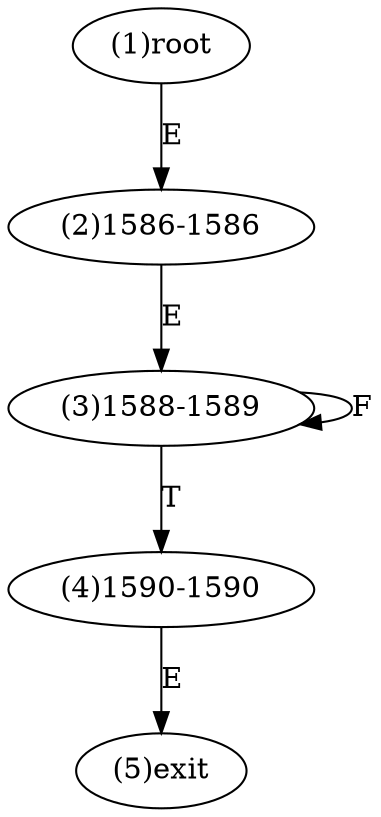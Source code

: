 digraph "" { 
1[ label="(1)root"];
2[ label="(2)1586-1586"];
3[ label="(3)1588-1589"];
4[ label="(4)1590-1590"];
5[ label="(5)exit"];
1->2[ label="E"];
2->3[ label="E"];
3->3[ label="F"];
3->4[ label="T"];
4->5[ label="E"];
}